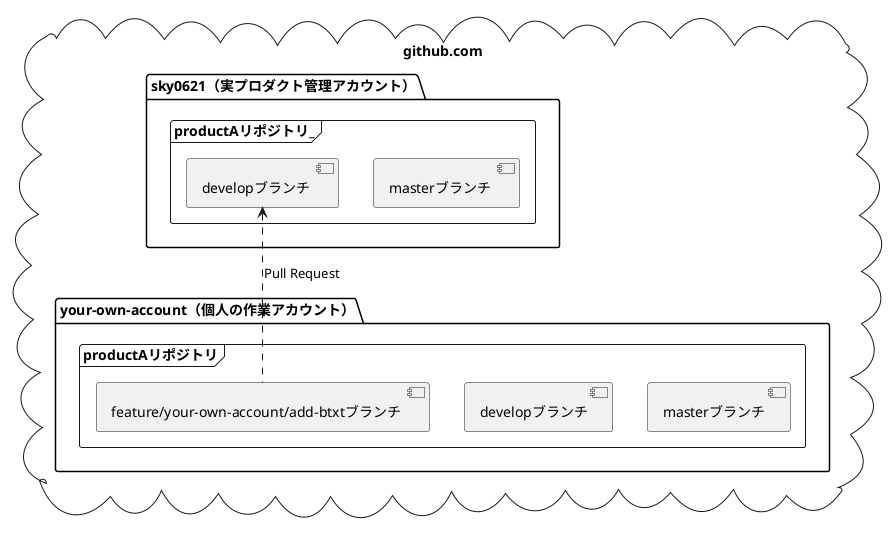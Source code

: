 @startuml
cloud "github.com" {
  package "sky0621（実プロダクト管理アカウント）" {
    frame "productAリポジトリ_" {
      [masterブランチ ]
      [developブランチ ]
    }
  }

  package "your-own-account（個人の作業アカウント）" {
    frame "productAリポジトリ" {
      [masterブランチ]
      [developブランチ]
      [feature/your-own-account/add-btxtブランチ ]
    }
  }
}

[developブランチ ] <.. [feature/your-own-account/add-btxtブランチ ] : Pull Request

@enduml